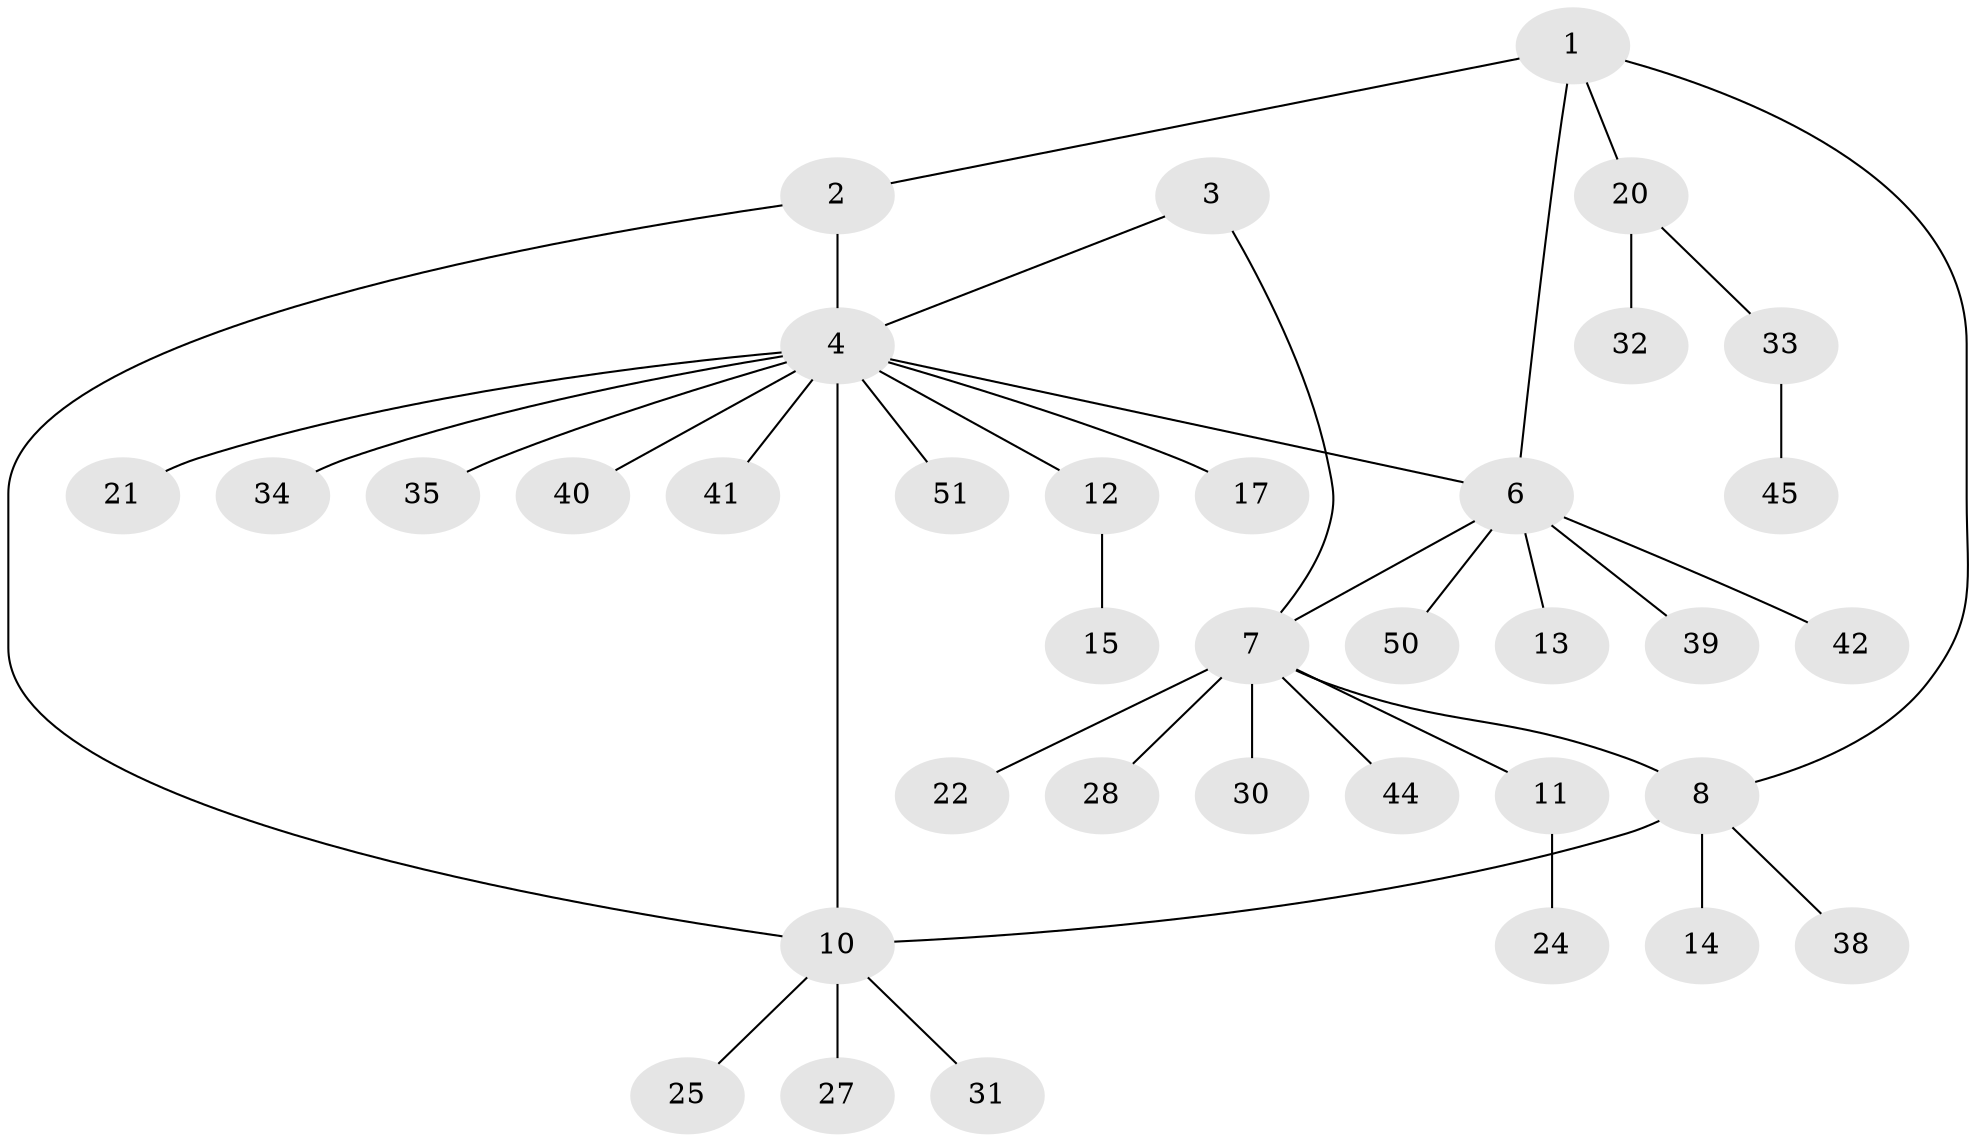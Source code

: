 // original degree distribution, {4: 0.07692307692307693, 2: 0.17307692307692307, 9: 0.038461538461538464, 6: 0.019230769230769232, 5: 0.019230769230769232, 3: 0.09615384615384616, 7: 0.019230769230769232, 1: 0.5576923076923077}
// Generated by graph-tools (version 1.1) at 2025/42/03/06/25 10:42:11]
// undirected, 36 vertices, 40 edges
graph export_dot {
graph [start="1"]
  node [color=gray90,style=filled];
  1;
  2 [super="+29"];
  3;
  4 [super="+5"];
  6 [super="+37"];
  7 [super="+49"];
  8 [super="+9"];
  10 [super="+16"];
  11 [super="+47"];
  12 [super="+26"];
  13 [super="+36"];
  14 [super="+43"];
  15 [super="+18"];
  17 [super="+19"];
  20 [super="+23"];
  21;
  22;
  24;
  25;
  27 [super="+46"];
  28;
  30;
  31;
  32;
  33 [super="+48"];
  34;
  35;
  38;
  39;
  40;
  41 [super="+52"];
  42;
  44;
  45;
  50;
  51;
  1 -- 2;
  1 -- 6;
  1 -- 8;
  1 -- 20;
  2 -- 4;
  2 -- 10;
  3 -- 4;
  3 -- 7;
  4 -- 10 [weight=2];
  4 -- 12;
  4 -- 21;
  4 -- 35;
  4 -- 40;
  4 -- 41;
  4 -- 17;
  4 -- 34;
  4 -- 51;
  4 -- 6;
  6 -- 7;
  6 -- 13;
  6 -- 42;
  6 -- 50;
  6 -- 39;
  7 -- 8;
  7 -- 11;
  7 -- 22;
  7 -- 28;
  7 -- 30;
  7 -- 44;
  8 -- 38;
  8 -- 10;
  8 -- 14;
  10 -- 25;
  10 -- 31;
  10 -- 27;
  11 -- 24;
  12 -- 15;
  20 -- 32;
  20 -- 33;
  33 -- 45;
}
